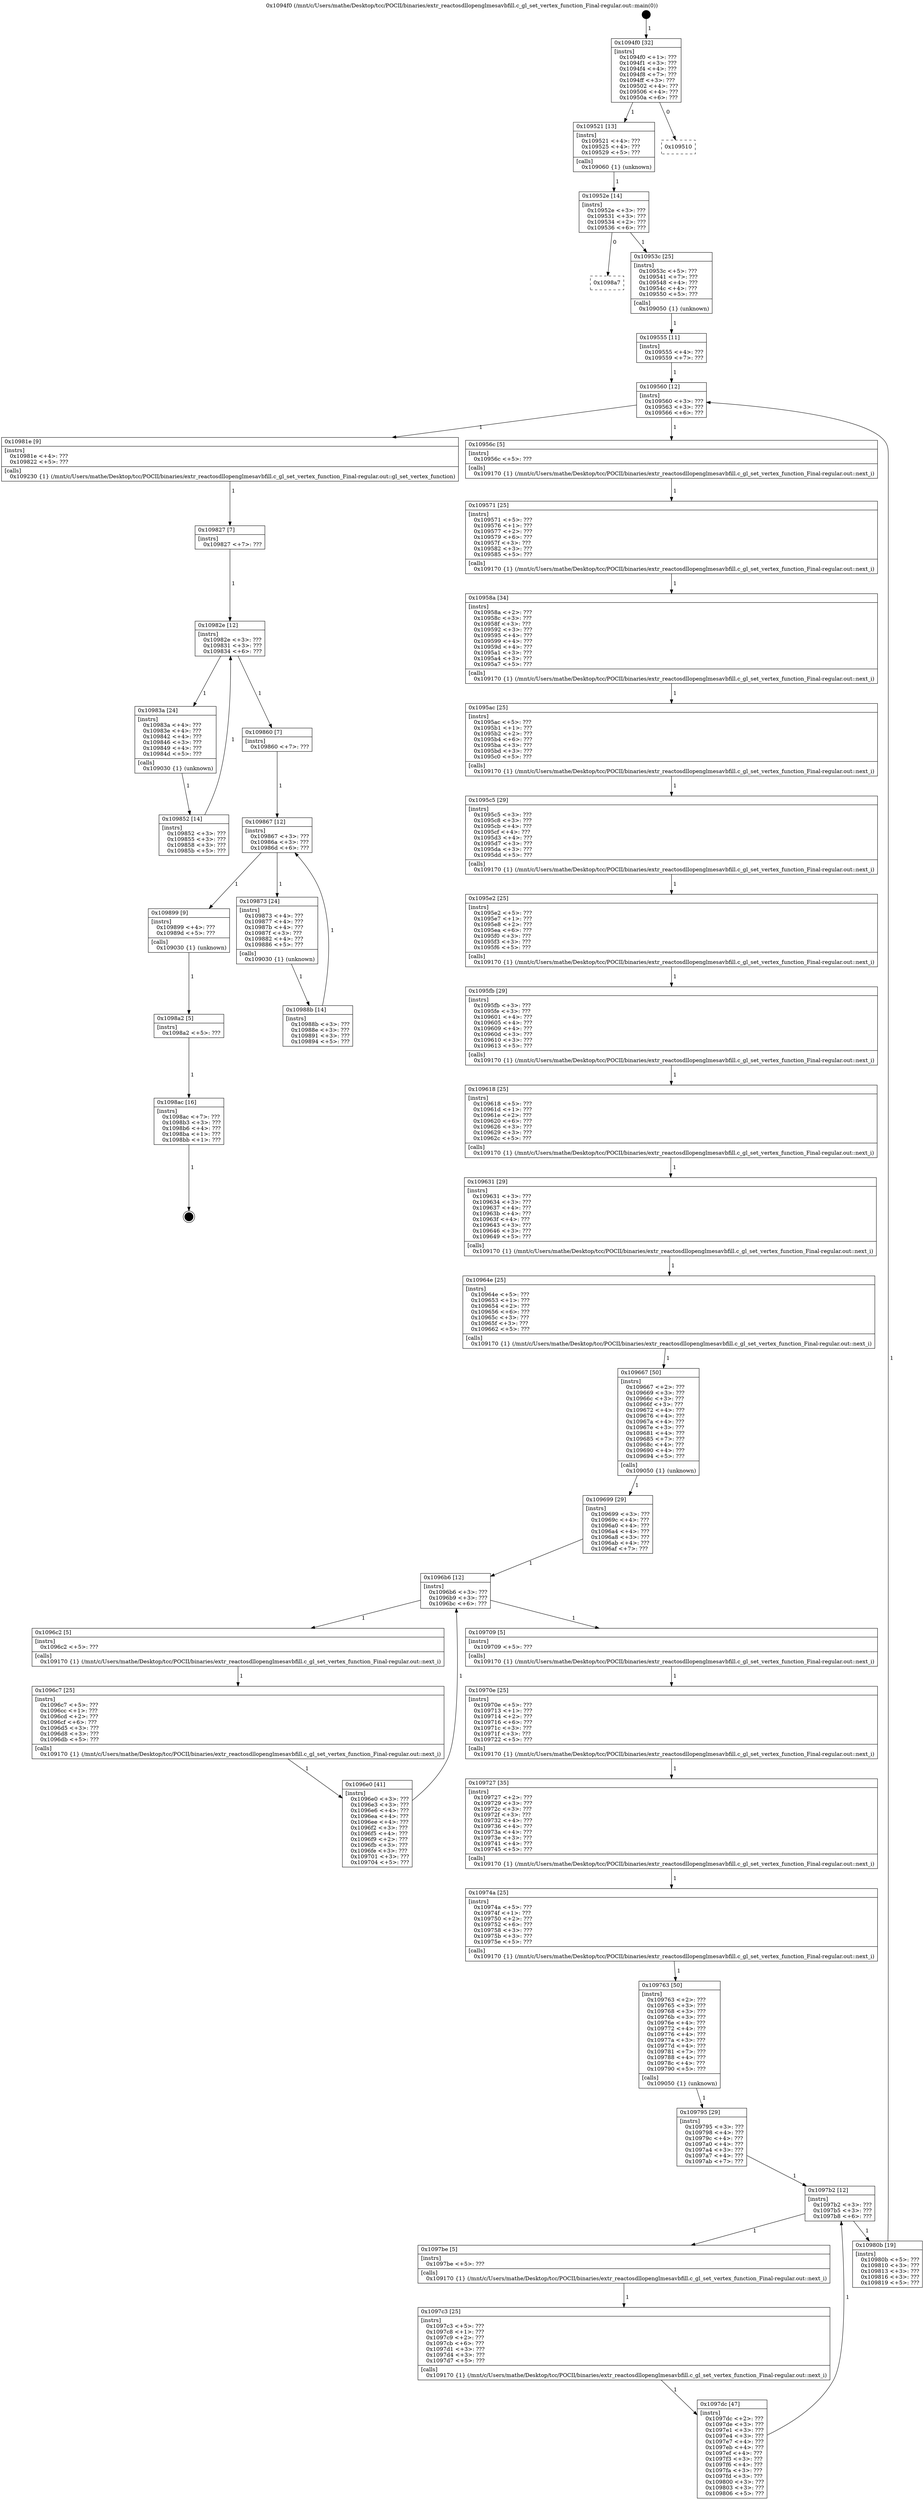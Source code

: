 digraph "0x1094f0" {
  label = "0x1094f0 (/mnt/c/Users/mathe/Desktop/tcc/POCII/binaries/extr_reactosdllopenglmesavbfill.c_gl_set_vertex_function_Final-regular.out::main(0))"
  labelloc = "t"
  node[shape=record]

  Entry [label="",width=0.3,height=0.3,shape=circle,fillcolor=black,style=filled]
  "0x1094f0" [label="{
     0x1094f0 [32]\l
     | [instrs]\l
     &nbsp;&nbsp;0x1094f0 \<+1\>: ???\l
     &nbsp;&nbsp;0x1094f1 \<+3\>: ???\l
     &nbsp;&nbsp;0x1094f4 \<+4\>: ???\l
     &nbsp;&nbsp;0x1094f8 \<+7\>: ???\l
     &nbsp;&nbsp;0x1094ff \<+3\>: ???\l
     &nbsp;&nbsp;0x109502 \<+4\>: ???\l
     &nbsp;&nbsp;0x109506 \<+4\>: ???\l
     &nbsp;&nbsp;0x10950a \<+6\>: ???\l
  }"]
  "0x109521" [label="{
     0x109521 [13]\l
     | [instrs]\l
     &nbsp;&nbsp;0x109521 \<+4\>: ???\l
     &nbsp;&nbsp;0x109525 \<+4\>: ???\l
     &nbsp;&nbsp;0x109529 \<+5\>: ???\l
     | [calls]\l
     &nbsp;&nbsp;0x109060 \{1\} (unknown)\l
  }"]
  "0x109510" [label="{
     0x109510\l
  }", style=dashed]
  "0x10952e" [label="{
     0x10952e [14]\l
     | [instrs]\l
     &nbsp;&nbsp;0x10952e \<+3\>: ???\l
     &nbsp;&nbsp;0x109531 \<+3\>: ???\l
     &nbsp;&nbsp;0x109534 \<+2\>: ???\l
     &nbsp;&nbsp;0x109536 \<+6\>: ???\l
  }"]
  "0x1098a7" [label="{
     0x1098a7\l
  }", style=dashed]
  "0x10953c" [label="{
     0x10953c [25]\l
     | [instrs]\l
     &nbsp;&nbsp;0x10953c \<+5\>: ???\l
     &nbsp;&nbsp;0x109541 \<+7\>: ???\l
     &nbsp;&nbsp;0x109548 \<+4\>: ???\l
     &nbsp;&nbsp;0x10954c \<+4\>: ???\l
     &nbsp;&nbsp;0x109550 \<+5\>: ???\l
     | [calls]\l
     &nbsp;&nbsp;0x109050 \{1\} (unknown)\l
  }"]
  Exit [label="",width=0.3,height=0.3,shape=circle,fillcolor=black,style=filled,peripheries=2]
  "0x109560" [label="{
     0x109560 [12]\l
     | [instrs]\l
     &nbsp;&nbsp;0x109560 \<+3\>: ???\l
     &nbsp;&nbsp;0x109563 \<+3\>: ???\l
     &nbsp;&nbsp;0x109566 \<+6\>: ???\l
  }"]
  "0x10981e" [label="{
     0x10981e [9]\l
     | [instrs]\l
     &nbsp;&nbsp;0x10981e \<+4\>: ???\l
     &nbsp;&nbsp;0x109822 \<+5\>: ???\l
     | [calls]\l
     &nbsp;&nbsp;0x109230 \{1\} (/mnt/c/Users/mathe/Desktop/tcc/POCII/binaries/extr_reactosdllopenglmesavbfill.c_gl_set_vertex_function_Final-regular.out::gl_set_vertex_function)\l
  }"]
  "0x10956c" [label="{
     0x10956c [5]\l
     | [instrs]\l
     &nbsp;&nbsp;0x10956c \<+5\>: ???\l
     | [calls]\l
     &nbsp;&nbsp;0x109170 \{1\} (/mnt/c/Users/mathe/Desktop/tcc/POCII/binaries/extr_reactosdllopenglmesavbfill.c_gl_set_vertex_function_Final-regular.out::next_i)\l
  }"]
  "0x109571" [label="{
     0x109571 [25]\l
     | [instrs]\l
     &nbsp;&nbsp;0x109571 \<+5\>: ???\l
     &nbsp;&nbsp;0x109576 \<+1\>: ???\l
     &nbsp;&nbsp;0x109577 \<+2\>: ???\l
     &nbsp;&nbsp;0x109579 \<+6\>: ???\l
     &nbsp;&nbsp;0x10957f \<+3\>: ???\l
     &nbsp;&nbsp;0x109582 \<+3\>: ???\l
     &nbsp;&nbsp;0x109585 \<+5\>: ???\l
     | [calls]\l
     &nbsp;&nbsp;0x109170 \{1\} (/mnt/c/Users/mathe/Desktop/tcc/POCII/binaries/extr_reactosdllopenglmesavbfill.c_gl_set_vertex_function_Final-regular.out::next_i)\l
  }"]
  "0x10958a" [label="{
     0x10958a [34]\l
     | [instrs]\l
     &nbsp;&nbsp;0x10958a \<+2\>: ???\l
     &nbsp;&nbsp;0x10958c \<+3\>: ???\l
     &nbsp;&nbsp;0x10958f \<+3\>: ???\l
     &nbsp;&nbsp;0x109592 \<+3\>: ???\l
     &nbsp;&nbsp;0x109595 \<+4\>: ???\l
     &nbsp;&nbsp;0x109599 \<+4\>: ???\l
     &nbsp;&nbsp;0x10959d \<+4\>: ???\l
     &nbsp;&nbsp;0x1095a1 \<+3\>: ???\l
     &nbsp;&nbsp;0x1095a4 \<+3\>: ???\l
     &nbsp;&nbsp;0x1095a7 \<+5\>: ???\l
     | [calls]\l
     &nbsp;&nbsp;0x109170 \{1\} (/mnt/c/Users/mathe/Desktop/tcc/POCII/binaries/extr_reactosdllopenglmesavbfill.c_gl_set_vertex_function_Final-regular.out::next_i)\l
  }"]
  "0x1095ac" [label="{
     0x1095ac [25]\l
     | [instrs]\l
     &nbsp;&nbsp;0x1095ac \<+5\>: ???\l
     &nbsp;&nbsp;0x1095b1 \<+1\>: ???\l
     &nbsp;&nbsp;0x1095b2 \<+2\>: ???\l
     &nbsp;&nbsp;0x1095b4 \<+6\>: ???\l
     &nbsp;&nbsp;0x1095ba \<+3\>: ???\l
     &nbsp;&nbsp;0x1095bd \<+3\>: ???\l
     &nbsp;&nbsp;0x1095c0 \<+5\>: ???\l
     | [calls]\l
     &nbsp;&nbsp;0x109170 \{1\} (/mnt/c/Users/mathe/Desktop/tcc/POCII/binaries/extr_reactosdllopenglmesavbfill.c_gl_set_vertex_function_Final-regular.out::next_i)\l
  }"]
  "0x1095c5" [label="{
     0x1095c5 [29]\l
     | [instrs]\l
     &nbsp;&nbsp;0x1095c5 \<+3\>: ???\l
     &nbsp;&nbsp;0x1095c8 \<+3\>: ???\l
     &nbsp;&nbsp;0x1095cb \<+4\>: ???\l
     &nbsp;&nbsp;0x1095cf \<+4\>: ???\l
     &nbsp;&nbsp;0x1095d3 \<+4\>: ???\l
     &nbsp;&nbsp;0x1095d7 \<+3\>: ???\l
     &nbsp;&nbsp;0x1095da \<+3\>: ???\l
     &nbsp;&nbsp;0x1095dd \<+5\>: ???\l
     | [calls]\l
     &nbsp;&nbsp;0x109170 \{1\} (/mnt/c/Users/mathe/Desktop/tcc/POCII/binaries/extr_reactosdllopenglmesavbfill.c_gl_set_vertex_function_Final-regular.out::next_i)\l
  }"]
  "0x1095e2" [label="{
     0x1095e2 [25]\l
     | [instrs]\l
     &nbsp;&nbsp;0x1095e2 \<+5\>: ???\l
     &nbsp;&nbsp;0x1095e7 \<+1\>: ???\l
     &nbsp;&nbsp;0x1095e8 \<+2\>: ???\l
     &nbsp;&nbsp;0x1095ea \<+6\>: ???\l
     &nbsp;&nbsp;0x1095f0 \<+3\>: ???\l
     &nbsp;&nbsp;0x1095f3 \<+3\>: ???\l
     &nbsp;&nbsp;0x1095f6 \<+5\>: ???\l
     | [calls]\l
     &nbsp;&nbsp;0x109170 \{1\} (/mnt/c/Users/mathe/Desktop/tcc/POCII/binaries/extr_reactosdllopenglmesavbfill.c_gl_set_vertex_function_Final-regular.out::next_i)\l
  }"]
  "0x1095fb" [label="{
     0x1095fb [29]\l
     | [instrs]\l
     &nbsp;&nbsp;0x1095fb \<+3\>: ???\l
     &nbsp;&nbsp;0x1095fe \<+3\>: ???\l
     &nbsp;&nbsp;0x109601 \<+4\>: ???\l
     &nbsp;&nbsp;0x109605 \<+4\>: ???\l
     &nbsp;&nbsp;0x109609 \<+4\>: ???\l
     &nbsp;&nbsp;0x10960d \<+3\>: ???\l
     &nbsp;&nbsp;0x109610 \<+3\>: ???\l
     &nbsp;&nbsp;0x109613 \<+5\>: ???\l
     | [calls]\l
     &nbsp;&nbsp;0x109170 \{1\} (/mnt/c/Users/mathe/Desktop/tcc/POCII/binaries/extr_reactosdllopenglmesavbfill.c_gl_set_vertex_function_Final-regular.out::next_i)\l
  }"]
  "0x109618" [label="{
     0x109618 [25]\l
     | [instrs]\l
     &nbsp;&nbsp;0x109618 \<+5\>: ???\l
     &nbsp;&nbsp;0x10961d \<+1\>: ???\l
     &nbsp;&nbsp;0x10961e \<+2\>: ???\l
     &nbsp;&nbsp;0x109620 \<+6\>: ???\l
     &nbsp;&nbsp;0x109626 \<+3\>: ???\l
     &nbsp;&nbsp;0x109629 \<+3\>: ???\l
     &nbsp;&nbsp;0x10962c \<+5\>: ???\l
     | [calls]\l
     &nbsp;&nbsp;0x109170 \{1\} (/mnt/c/Users/mathe/Desktop/tcc/POCII/binaries/extr_reactosdllopenglmesavbfill.c_gl_set_vertex_function_Final-regular.out::next_i)\l
  }"]
  "0x109631" [label="{
     0x109631 [29]\l
     | [instrs]\l
     &nbsp;&nbsp;0x109631 \<+3\>: ???\l
     &nbsp;&nbsp;0x109634 \<+3\>: ???\l
     &nbsp;&nbsp;0x109637 \<+4\>: ???\l
     &nbsp;&nbsp;0x10963b \<+4\>: ???\l
     &nbsp;&nbsp;0x10963f \<+4\>: ???\l
     &nbsp;&nbsp;0x109643 \<+3\>: ???\l
     &nbsp;&nbsp;0x109646 \<+3\>: ???\l
     &nbsp;&nbsp;0x109649 \<+5\>: ???\l
     | [calls]\l
     &nbsp;&nbsp;0x109170 \{1\} (/mnt/c/Users/mathe/Desktop/tcc/POCII/binaries/extr_reactosdllopenglmesavbfill.c_gl_set_vertex_function_Final-regular.out::next_i)\l
  }"]
  "0x10964e" [label="{
     0x10964e [25]\l
     | [instrs]\l
     &nbsp;&nbsp;0x10964e \<+5\>: ???\l
     &nbsp;&nbsp;0x109653 \<+1\>: ???\l
     &nbsp;&nbsp;0x109654 \<+2\>: ???\l
     &nbsp;&nbsp;0x109656 \<+6\>: ???\l
     &nbsp;&nbsp;0x10965c \<+3\>: ???\l
     &nbsp;&nbsp;0x10965f \<+3\>: ???\l
     &nbsp;&nbsp;0x109662 \<+5\>: ???\l
     | [calls]\l
     &nbsp;&nbsp;0x109170 \{1\} (/mnt/c/Users/mathe/Desktop/tcc/POCII/binaries/extr_reactosdllopenglmesavbfill.c_gl_set_vertex_function_Final-regular.out::next_i)\l
  }"]
  "0x109667" [label="{
     0x109667 [50]\l
     | [instrs]\l
     &nbsp;&nbsp;0x109667 \<+2\>: ???\l
     &nbsp;&nbsp;0x109669 \<+3\>: ???\l
     &nbsp;&nbsp;0x10966c \<+3\>: ???\l
     &nbsp;&nbsp;0x10966f \<+3\>: ???\l
     &nbsp;&nbsp;0x109672 \<+4\>: ???\l
     &nbsp;&nbsp;0x109676 \<+4\>: ???\l
     &nbsp;&nbsp;0x10967a \<+4\>: ???\l
     &nbsp;&nbsp;0x10967e \<+3\>: ???\l
     &nbsp;&nbsp;0x109681 \<+4\>: ???\l
     &nbsp;&nbsp;0x109685 \<+7\>: ???\l
     &nbsp;&nbsp;0x10968c \<+4\>: ???\l
     &nbsp;&nbsp;0x109690 \<+4\>: ???\l
     &nbsp;&nbsp;0x109694 \<+5\>: ???\l
     | [calls]\l
     &nbsp;&nbsp;0x109050 \{1\} (unknown)\l
  }"]
  "0x1096b6" [label="{
     0x1096b6 [12]\l
     | [instrs]\l
     &nbsp;&nbsp;0x1096b6 \<+3\>: ???\l
     &nbsp;&nbsp;0x1096b9 \<+3\>: ???\l
     &nbsp;&nbsp;0x1096bc \<+6\>: ???\l
  }"]
  "0x109709" [label="{
     0x109709 [5]\l
     | [instrs]\l
     &nbsp;&nbsp;0x109709 \<+5\>: ???\l
     | [calls]\l
     &nbsp;&nbsp;0x109170 \{1\} (/mnt/c/Users/mathe/Desktop/tcc/POCII/binaries/extr_reactosdllopenglmesavbfill.c_gl_set_vertex_function_Final-regular.out::next_i)\l
  }"]
  "0x1096c2" [label="{
     0x1096c2 [5]\l
     | [instrs]\l
     &nbsp;&nbsp;0x1096c2 \<+5\>: ???\l
     | [calls]\l
     &nbsp;&nbsp;0x109170 \{1\} (/mnt/c/Users/mathe/Desktop/tcc/POCII/binaries/extr_reactosdllopenglmesavbfill.c_gl_set_vertex_function_Final-regular.out::next_i)\l
  }"]
  "0x1096c7" [label="{
     0x1096c7 [25]\l
     | [instrs]\l
     &nbsp;&nbsp;0x1096c7 \<+5\>: ???\l
     &nbsp;&nbsp;0x1096cc \<+1\>: ???\l
     &nbsp;&nbsp;0x1096cd \<+2\>: ???\l
     &nbsp;&nbsp;0x1096cf \<+6\>: ???\l
     &nbsp;&nbsp;0x1096d5 \<+3\>: ???\l
     &nbsp;&nbsp;0x1096d8 \<+3\>: ???\l
     &nbsp;&nbsp;0x1096db \<+5\>: ???\l
     | [calls]\l
     &nbsp;&nbsp;0x109170 \{1\} (/mnt/c/Users/mathe/Desktop/tcc/POCII/binaries/extr_reactosdllopenglmesavbfill.c_gl_set_vertex_function_Final-regular.out::next_i)\l
  }"]
  "0x1096e0" [label="{
     0x1096e0 [41]\l
     | [instrs]\l
     &nbsp;&nbsp;0x1096e0 \<+3\>: ???\l
     &nbsp;&nbsp;0x1096e3 \<+3\>: ???\l
     &nbsp;&nbsp;0x1096e6 \<+4\>: ???\l
     &nbsp;&nbsp;0x1096ea \<+4\>: ???\l
     &nbsp;&nbsp;0x1096ee \<+4\>: ???\l
     &nbsp;&nbsp;0x1096f2 \<+3\>: ???\l
     &nbsp;&nbsp;0x1096f5 \<+4\>: ???\l
     &nbsp;&nbsp;0x1096f9 \<+2\>: ???\l
     &nbsp;&nbsp;0x1096fb \<+3\>: ???\l
     &nbsp;&nbsp;0x1096fe \<+3\>: ???\l
     &nbsp;&nbsp;0x109701 \<+3\>: ???\l
     &nbsp;&nbsp;0x109704 \<+5\>: ???\l
  }"]
  "0x109699" [label="{
     0x109699 [29]\l
     | [instrs]\l
     &nbsp;&nbsp;0x109699 \<+3\>: ???\l
     &nbsp;&nbsp;0x10969c \<+4\>: ???\l
     &nbsp;&nbsp;0x1096a0 \<+4\>: ???\l
     &nbsp;&nbsp;0x1096a4 \<+4\>: ???\l
     &nbsp;&nbsp;0x1096a8 \<+3\>: ???\l
     &nbsp;&nbsp;0x1096ab \<+4\>: ???\l
     &nbsp;&nbsp;0x1096af \<+7\>: ???\l
  }"]
  "0x10970e" [label="{
     0x10970e [25]\l
     | [instrs]\l
     &nbsp;&nbsp;0x10970e \<+5\>: ???\l
     &nbsp;&nbsp;0x109713 \<+1\>: ???\l
     &nbsp;&nbsp;0x109714 \<+2\>: ???\l
     &nbsp;&nbsp;0x109716 \<+6\>: ???\l
     &nbsp;&nbsp;0x10971c \<+3\>: ???\l
     &nbsp;&nbsp;0x10971f \<+3\>: ???\l
     &nbsp;&nbsp;0x109722 \<+5\>: ???\l
     | [calls]\l
     &nbsp;&nbsp;0x109170 \{1\} (/mnt/c/Users/mathe/Desktop/tcc/POCII/binaries/extr_reactosdllopenglmesavbfill.c_gl_set_vertex_function_Final-regular.out::next_i)\l
  }"]
  "0x109727" [label="{
     0x109727 [35]\l
     | [instrs]\l
     &nbsp;&nbsp;0x109727 \<+2\>: ???\l
     &nbsp;&nbsp;0x109729 \<+3\>: ???\l
     &nbsp;&nbsp;0x10972c \<+3\>: ???\l
     &nbsp;&nbsp;0x10972f \<+3\>: ???\l
     &nbsp;&nbsp;0x109732 \<+4\>: ???\l
     &nbsp;&nbsp;0x109736 \<+4\>: ???\l
     &nbsp;&nbsp;0x10973a \<+4\>: ???\l
     &nbsp;&nbsp;0x10973e \<+3\>: ???\l
     &nbsp;&nbsp;0x109741 \<+4\>: ???\l
     &nbsp;&nbsp;0x109745 \<+5\>: ???\l
     | [calls]\l
     &nbsp;&nbsp;0x109170 \{1\} (/mnt/c/Users/mathe/Desktop/tcc/POCII/binaries/extr_reactosdllopenglmesavbfill.c_gl_set_vertex_function_Final-regular.out::next_i)\l
  }"]
  "0x10974a" [label="{
     0x10974a [25]\l
     | [instrs]\l
     &nbsp;&nbsp;0x10974a \<+5\>: ???\l
     &nbsp;&nbsp;0x10974f \<+1\>: ???\l
     &nbsp;&nbsp;0x109750 \<+2\>: ???\l
     &nbsp;&nbsp;0x109752 \<+6\>: ???\l
     &nbsp;&nbsp;0x109758 \<+3\>: ???\l
     &nbsp;&nbsp;0x10975b \<+3\>: ???\l
     &nbsp;&nbsp;0x10975e \<+5\>: ???\l
     | [calls]\l
     &nbsp;&nbsp;0x109170 \{1\} (/mnt/c/Users/mathe/Desktop/tcc/POCII/binaries/extr_reactosdllopenglmesavbfill.c_gl_set_vertex_function_Final-regular.out::next_i)\l
  }"]
  "0x109763" [label="{
     0x109763 [50]\l
     | [instrs]\l
     &nbsp;&nbsp;0x109763 \<+2\>: ???\l
     &nbsp;&nbsp;0x109765 \<+3\>: ???\l
     &nbsp;&nbsp;0x109768 \<+3\>: ???\l
     &nbsp;&nbsp;0x10976b \<+3\>: ???\l
     &nbsp;&nbsp;0x10976e \<+4\>: ???\l
     &nbsp;&nbsp;0x109772 \<+4\>: ???\l
     &nbsp;&nbsp;0x109776 \<+4\>: ???\l
     &nbsp;&nbsp;0x10977a \<+3\>: ???\l
     &nbsp;&nbsp;0x10977d \<+4\>: ???\l
     &nbsp;&nbsp;0x109781 \<+7\>: ???\l
     &nbsp;&nbsp;0x109788 \<+4\>: ???\l
     &nbsp;&nbsp;0x10978c \<+4\>: ???\l
     &nbsp;&nbsp;0x109790 \<+5\>: ???\l
     | [calls]\l
     &nbsp;&nbsp;0x109050 \{1\} (unknown)\l
  }"]
  "0x1097b2" [label="{
     0x1097b2 [12]\l
     | [instrs]\l
     &nbsp;&nbsp;0x1097b2 \<+3\>: ???\l
     &nbsp;&nbsp;0x1097b5 \<+3\>: ???\l
     &nbsp;&nbsp;0x1097b8 \<+6\>: ???\l
  }"]
  "0x10980b" [label="{
     0x10980b [19]\l
     | [instrs]\l
     &nbsp;&nbsp;0x10980b \<+5\>: ???\l
     &nbsp;&nbsp;0x109810 \<+3\>: ???\l
     &nbsp;&nbsp;0x109813 \<+3\>: ???\l
     &nbsp;&nbsp;0x109816 \<+3\>: ???\l
     &nbsp;&nbsp;0x109819 \<+5\>: ???\l
  }"]
  "0x1097be" [label="{
     0x1097be [5]\l
     | [instrs]\l
     &nbsp;&nbsp;0x1097be \<+5\>: ???\l
     | [calls]\l
     &nbsp;&nbsp;0x109170 \{1\} (/mnt/c/Users/mathe/Desktop/tcc/POCII/binaries/extr_reactosdllopenglmesavbfill.c_gl_set_vertex_function_Final-regular.out::next_i)\l
  }"]
  "0x1097c3" [label="{
     0x1097c3 [25]\l
     | [instrs]\l
     &nbsp;&nbsp;0x1097c3 \<+5\>: ???\l
     &nbsp;&nbsp;0x1097c8 \<+1\>: ???\l
     &nbsp;&nbsp;0x1097c9 \<+2\>: ???\l
     &nbsp;&nbsp;0x1097cb \<+6\>: ???\l
     &nbsp;&nbsp;0x1097d1 \<+3\>: ???\l
     &nbsp;&nbsp;0x1097d4 \<+3\>: ???\l
     &nbsp;&nbsp;0x1097d7 \<+5\>: ???\l
     | [calls]\l
     &nbsp;&nbsp;0x109170 \{1\} (/mnt/c/Users/mathe/Desktop/tcc/POCII/binaries/extr_reactosdllopenglmesavbfill.c_gl_set_vertex_function_Final-regular.out::next_i)\l
  }"]
  "0x1097dc" [label="{
     0x1097dc [47]\l
     | [instrs]\l
     &nbsp;&nbsp;0x1097dc \<+2\>: ???\l
     &nbsp;&nbsp;0x1097de \<+3\>: ???\l
     &nbsp;&nbsp;0x1097e1 \<+3\>: ???\l
     &nbsp;&nbsp;0x1097e4 \<+3\>: ???\l
     &nbsp;&nbsp;0x1097e7 \<+4\>: ???\l
     &nbsp;&nbsp;0x1097eb \<+4\>: ???\l
     &nbsp;&nbsp;0x1097ef \<+4\>: ???\l
     &nbsp;&nbsp;0x1097f3 \<+3\>: ???\l
     &nbsp;&nbsp;0x1097f6 \<+4\>: ???\l
     &nbsp;&nbsp;0x1097fa \<+3\>: ???\l
     &nbsp;&nbsp;0x1097fd \<+3\>: ???\l
     &nbsp;&nbsp;0x109800 \<+3\>: ???\l
     &nbsp;&nbsp;0x109803 \<+3\>: ???\l
     &nbsp;&nbsp;0x109806 \<+5\>: ???\l
  }"]
  "0x109795" [label="{
     0x109795 [29]\l
     | [instrs]\l
     &nbsp;&nbsp;0x109795 \<+3\>: ???\l
     &nbsp;&nbsp;0x109798 \<+4\>: ???\l
     &nbsp;&nbsp;0x10979c \<+4\>: ???\l
     &nbsp;&nbsp;0x1097a0 \<+4\>: ???\l
     &nbsp;&nbsp;0x1097a4 \<+3\>: ???\l
     &nbsp;&nbsp;0x1097a7 \<+4\>: ???\l
     &nbsp;&nbsp;0x1097ab \<+7\>: ???\l
  }"]
  "0x1098ac" [label="{
     0x1098ac [16]\l
     | [instrs]\l
     &nbsp;&nbsp;0x1098ac \<+7\>: ???\l
     &nbsp;&nbsp;0x1098b3 \<+3\>: ???\l
     &nbsp;&nbsp;0x1098b6 \<+4\>: ???\l
     &nbsp;&nbsp;0x1098ba \<+1\>: ???\l
     &nbsp;&nbsp;0x1098bb \<+1\>: ???\l
  }"]
  "0x109555" [label="{
     0x109555 [11]\l
     | [instrs]\l
     &nbsp;&nbsp;0x109555 \<+4\>: ???\l
     &nbsp;&nbsp;0x109559 \<+7\>: ???\l
  }"]
  "0x10982e" [label="{
     0x10982e [12]\l
     | [instrs]\l
     &nbsp;&nbsp;0x10982e \<+3\>: ???\l
     &nbsp;&nbsp;0x109831 \<+3\>: ???\l
     &nbsp;&nbsp;0x109834 \<+6\>: ???\l
  }"]
  "0x109867" [label="{
     0x109867 [12]\l
     | [instrs]\l
     &nbsp;&nbsp;0x109867 \<+3\>: ???\l
     &nbsp;&nbsp;0x10986a \<+3\>: ???\l
     &nbsp;&nbsp;0x10986d \<+6\>: ???\l
  }"]
  "0x10983a" [label="{
     0x10983a [24]\l
     | [instrs]\l
     &nbsp;&nbsp;0x10983a \<+4\>: ???\l
     &nbsp;&nbsp;0x10983e \<+4\>: ???\l
     &nbsp;&nbsp;0x109842 \<+4\>: ???\l
     &nbsp;&nbsp;0x109846 \<+3\>: ???\l
     &nbsp;&nbsp;0x109849 \<+4\>: ???\l
     &nbsp;&nbsp;0x10984d \<+5\>: ???\l
     | [calls]\l
     &nbsp;&nbsp;0x109030 \{1\} (unknown)\l
  }"]
  "0x109852" [label="{
     0x109852 [14]\l
     | [instrs]\l
     &nbsp;&nbsp;0x109852 \<+3\>: ???\l
     &nbsp;&nbsp;0x109855 \<+3\>: ???\l
     &nbsp;&nbsp;0x109858 \<+3\>: ???\l
     &nbsp;&nbsp;0x10985b \<+5\>: ???\l
  }"]
  "0x109827" [label="{
     0x109827 [7]\l
     | [instrs]\l
     &nbsp;&nbsp;0x109827 \<+7\>: ???\l
  }"]
  "0x109899" [label="{
     0x109899 [9]\l
     | [instrs]\l
     &nbsp;&nbsp;0x109899 \<+4\>: ???\l
     &nbsp;&nbsp;0x10989d \<+5\>: ???\l
     | [calls]\l
     &nbsp;&nbsp;0x109030 \{1\} (unknown)\l
  }"]
  "0x109873" [label="{
     0x109873 [24]\l
     | [instrs]\l
     &nbsp;&nbsp;0x109873 \<+4\>: ???\l
     &nbsp;&nbsp;0x109877 \<+4\>: ???\l
     &nbsp;&nbsp;0x10987b \<+4\>: ???\l
     &nbsp;&nbsp;0x10987f \<+3\>: ???\l
     &nbsp;&nbsp;0x109882 \<+4\>: ???\l
     &nbsp;&nbsp;0x109886 \<+5\>: ???\l
     | [calls]\l
     &nbsp;&nbsp;0x109030 \{1\} (unknown)\l
  }"]
  "0x10988b" [label="{
     0x10988b [14]\l
     | [instrs]\l
     &nbsp;&nbsp;0x10988b \<+3\>: ???\l
     &nbsp;&nbsp;0x10988e \<+3\>: ???\l
     &nbsp;&nbsp;0x109891 \<+3\>: ???\l
     &nbsp;&nbsp;0x109894 \<+5\>: ???\l
  }"]
  "0x109860" [label="{
     0x109860 [7]\l
     | [instrs]\l
     &nbsp;&nbsp;0x109860 \<+7\>: ???\l
  }"]
  "0x1098a2" [label="{
     0x1098a2 [5]\l
     | [instrs]\l
     &nbsp;&nbsp;0x1098a2 \<+5\>: ???\l
  }"]
  Entry -> "0x1094f0" [label=" 1"]
  "0x1094f0" -> "0x109521" [label=" 1"]
  "0x1094f0" -> "0x109510" [label=" 0"]
  "0x109521" -> "0x10952e" [label=" 1"]
  "0x10952e" -> "0x1098a7" [label=" 0"]
  "0x10952e" -> "0x10953c" [label=" 1"]
  "0x1098ac" -> Exit [label=" 1"]
  "0x10953c" -> "0x109555" [label=" 1"]
  "0x109560" -> "0x10981e" [label=" 1"]
  "0x109560" -> "0x10956c" [label=" 1"]
  "0x10956c" -> "0x109571" [label=" 1"]
  "0x109571" -> "0x10958a" [label=" 1"]
  "0x10958a" -> "0x1095ac" [label=" 1"]
  "0x1095ac" -> "0x1095c5" [label=" 1"]
  "0x1095c5" -> "0x1095e2" [label=" 1"]
  "0x1095e2" -> "0x1095fb" [label=" 1"]
  "0x1095fb" -> "0x109618" [label=" 1"]
  "0x109618" -> "0x109631" [label=" 1"]
  "0x109631" -> "0x10964e" [label=" 1"]
  "0x10964e" -> "0x109667" [label=" 1"]
  "0x109667" -> "0x109699" [label=" 1"]
  "0x1096b6" -> "0x109709" [label=" 1"]
  "0x1096b6" -> "0x1096c2" [label=" 1"]
  "0x1096c2" -> "0x1096c7" [label=" 1"]
  "0x1096c7" -> "0x1096e0" [label=" 1"]
  "0x109699" -> "0x1096b6" [label=" 1"]
  "0x1096e0" -> "0x1096b6" [label=" 1"]
  "0x109709" -> "0x10970e" [label=" 1"]
  "0x10970e" -> "0x109727" [label=" 1"]
  "0x109727" -> "0x10974a" [label=" 1"]
  "0x10974a" -> "0x109763" [label=" 1"]
  "0x109763" -> "0x109795" [label=" 1"]
  "0x1097b2" -> "0x10980b" [label=" 1"]
  "0x1097b2" -> "0x1097be" [label=" 1"]
  "0x1097be" -> "0x1097c3" [label=" 1"]
  "0x1097c3" -> "0x1097dc" [label=" 1"]
  "0x109795" -> "0x1097b2" [label=" 1"]
  "0x1097dc" -> "0x1097b2" [label=" 1"]
  "0x1098a2" -> "0x1098ac" [label=" 1"]
  "0x109555" -> "0x109560" [label=" 1"]
  "0x10980b" -> "0x109560" [label=" 1"]
  "0x10981e" -> "0x109827" [label=" 1"]
  "0x10982e" -> "0x109860" [label=" 1"]
  "0x10982e" -> "0x10983a" [label=" 1"]
  "0x10983a" -> "0x109852" [label=" 1"]
  "0x109827" -> "0x10982e" [label=" 1"]
  "0x109852" -> "0x10982e" [label=" 1"]
  "0x109867" -> "0x109899" [label=" 1"]
  "0x109867" -> "0x109873" [label=" 1"]
  "0x109873" -> "0x10988b" [label=" 1"]
  "0x109860" -> "0x109867" [label=" 1"]
  "0x10988b" -> "0x109867" [label=" 1"]
  "0x109899" -> "0x1098a2" [label=" 1"]
}
